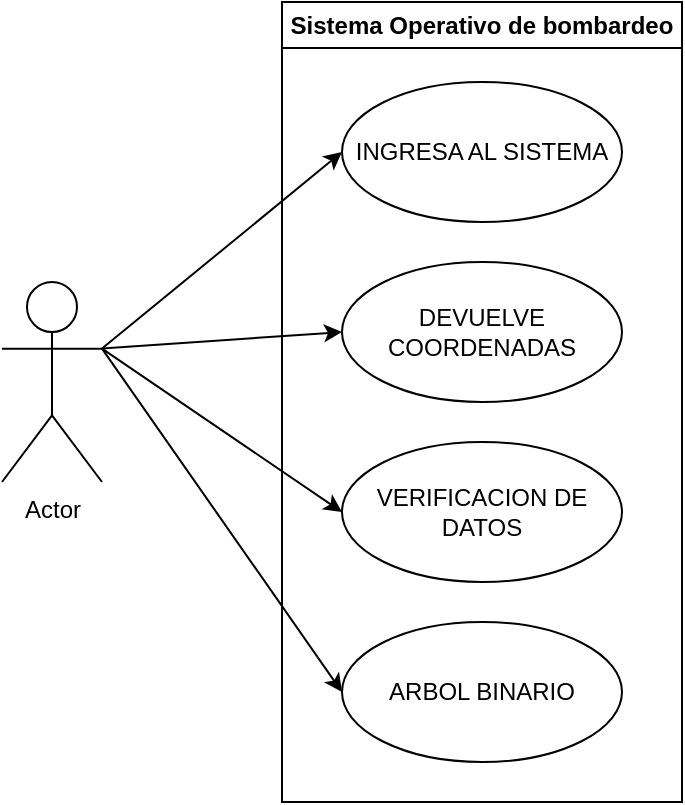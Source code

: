 <mxfile>
    <diagram id="r0G0qokfHdcYdWOy9HMY" name="Page-1">
        <mxGraphModel dx="994" dy="357" grid="1" gridSize="10" guides="1" tooltips="1" connect="1" arrows="1" fold="1" page="1" pageScale="1" pageWidth="827" pageHeight="1169" math="0" shadow="0">
            <root>
                <mxCell id="0"/>
                <mxCell id="1" parent="0"/>
                <mxCell id="11" style="edgeStyle=none;html=1;exitX=1;exitY=0.333;exitDx=0;exitDy=0;exitPerimeter=0;entryX=0;entryY=0.5;entryDx=0;entryDy=0;" edge="1" parent="1" source="2" target="7">
                    <mxGeometry relative="1" as="geometry"/>
                </mxCell>
                <mxCell id="12" style="edgeStyle=none;html=1;exitX=1;exitY=0.333;exitDx=0;exitDy=0;exitPerimeter=0;entryX=0;entryY=0.5;entryDx=0;entryDy=0;" edge="1" parent="1" source="2" target="8">
                    <mxGeometry relative="1" as="geometry"/>
                </mxCell>
                <mxCell id="13" style="edgeStyle=none;html=1;exitX=1;exitY=0.333;exitDx=0;exitDy=0;exitPerimeter=0;entryX=0;entryY=0.5;entryDx=0;entryDy=0;" edge="1" parent="1" source="2" target="9">
                    <mxGeometry relative="1" as="geometry"/>
                </mxCell>
                <mxCell id="14" style="edgeStyle=none;html=1;exitX=1;exitY=0.333;exitDx=0;exitDy=0;exitPerimeter=0;entryX=0;entryY=0.5;entryDx=0;entryDy=0;" edge="1" parent="1" source="2" target="10">
                    <mxGeometry relative="1" as="geometry"/>
                </mxCell>
                <mxCell id="2" value="Actor" style="shape=umlActor;verticalLabelPosition=bottom;verticalAlign=top;html=1;" vertex="1" parent="1">
                    <mxGeometry x="100" y="220" width="50" height="100" as="geometry"/>
                </mxCell>
                <mxCell id="6" value="Sistema Operativo de bombardeo" style="swimlane;whiteSpace=wrap;html=1;" vertex="1" parent="1">
                    <mxGeometry x="240" y="80" width="200" height="400" as="geometry"/>
                </mxCell>
                <mxCell id="7" value="INGRESA AL SISTEMA" style="ellipse;whiteSpace=wrap;html=1;" vertex="1" parent="6">
                    <mxGeometry x="30" y="40" width="140" height="70" as="geometry"/>
                </mxCell>
                <mxCell id="8" value="DEVUELVE&lt;br&gt;COORDENADAS" style="ellipse;whiteSpace=wrap;html=1;" vertex="1" parent="6">
                    <mxGeometry x="30" y="130" width="140" height="70" as="geometry"/>
                </mxCell>
                <mxCell id="9" value="VERIFICACION DE DATOS" style="ellipse;whiteSpace=wrap;html=1;" vertex="1" parent="6">
                    <mxGeometry x="30" y="220" width="140" height="70" as="geometry"/>
                </mxCell>
                <mxCell id="10" value="ARBOL BINARIO" style="ellipse;whiteSpace=wrap;html=1;" vertex="1" parent="6">
                    <mxGeometry x="30" y="310" width="140" height="70" as="geometry"/>
                </mxCell>
            </root>
        </mxGraphModel>
    </diagram>
</mxfile>